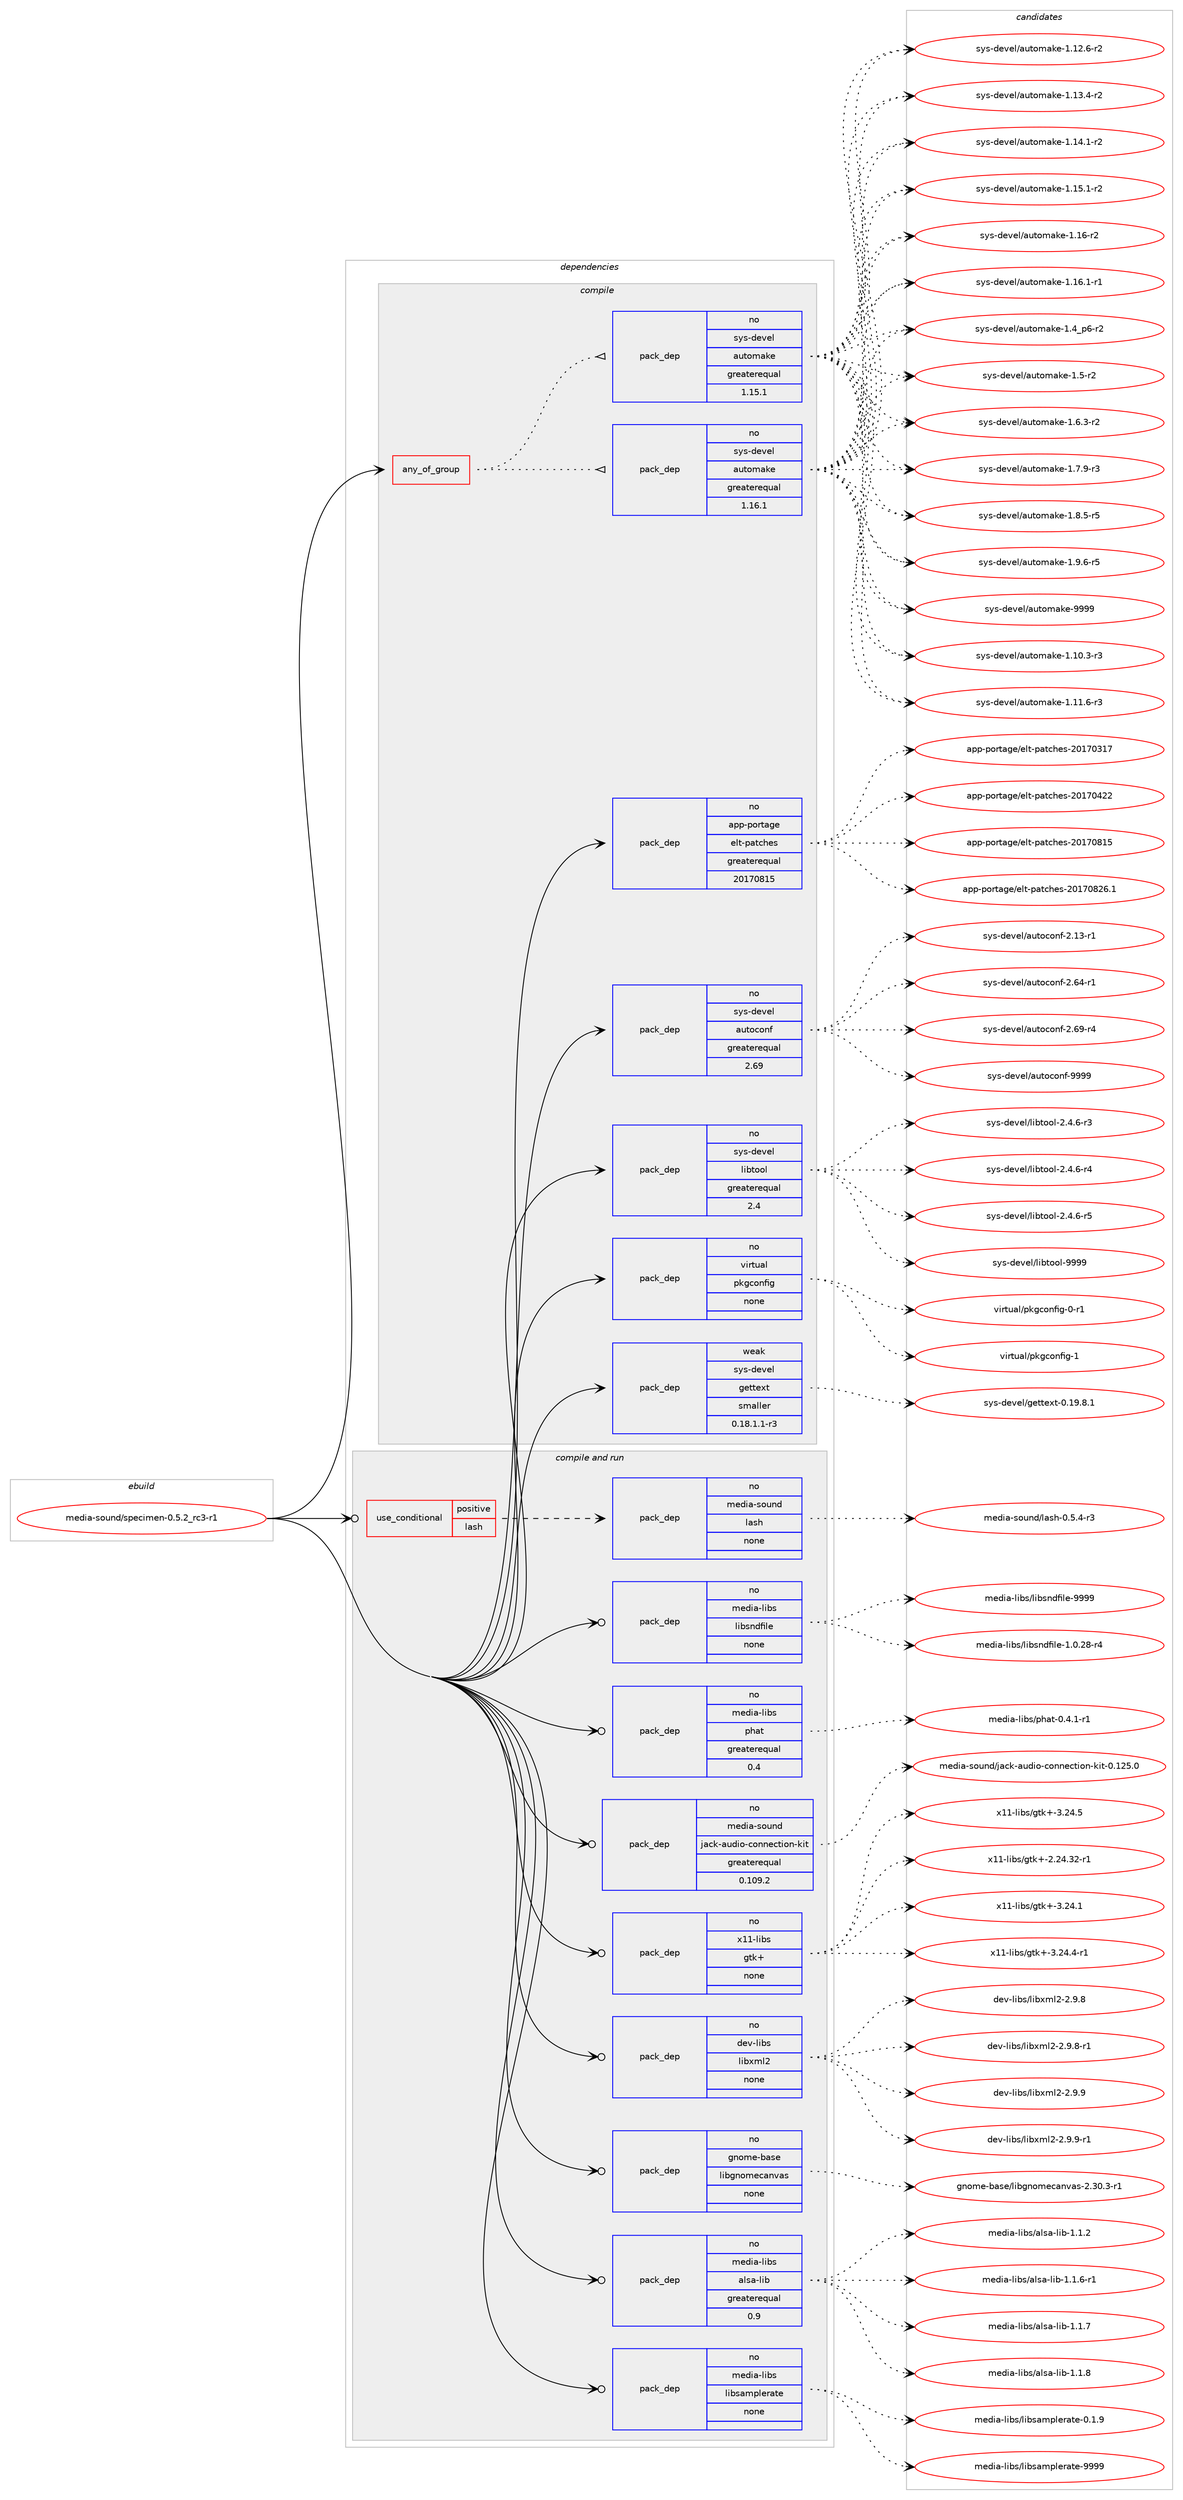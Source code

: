 digraph prolog {

# *************
# Graph options
# *************

newrank=true;
concentrate=true;
compound=true;
graph [rankdir=LR,fontname=Helvetica,fontsize=10,ranksep=1.5];#, ranksep=2.5, nodesep=0.2];
edge  [arrowhead=vee];
node  [fontname=Helvetica,fontsize=10];

# **********
# The ebuild
# **********

subgraph cluster_leftcol {
color=gray;
rank=same;
label=<<i>ebuild</i>>;
id [label="media-sound/specimen-0.5.2_rc3-r1", color=red, width=4, href="../media-sound/specimen-0.5.2_rc3-r1.svg"];
}

# ****************
# The dependencies
# ****************

subgraph cluster_midcol {
color=gray;
label=<<i>dependencies</i>>;
subgraph cluster_compile {
fillcolor="#eeeeee";
style=filled;
label=<<i>compile</i>>;
subgraph any25563 {
dependency1630792 [label=<<TABLE BORDER="0" CELLBORDER="1" CELLSPACING="0" CELLPADDING="4"><TR><TD CELLPADDING="10">any_of_group</TD></TR></TABLE>>, shape=none, color=red];subgraph pack1166190 {
dependency1630793 [label=<<TABLE BORDER="0" CELLBORDER="1" CELLSPACING="0" CELLPADDING="4" WIDTH="220"><TR><TD ROWSPAN="6" CELLPADDING="30">pack_dep</TD></TR><TR><TD WIDTH="110">no</TD></TR><TR><TD>sys-devel</TD></TR><TR><TD>automake</TD></TR><TR><TD>greaterequal</TD></TR><TR><TD>1.16.1</TD></TR></TABLE>>, shape=none, color=blue];
}
dependency1630792:e -> dependency1630793:w [weight=20,style="dotted",arrowhead="oinv"];
subgraph pack1166191 {
dependency1630794 [label=<<TABLE BORDER="0" CELLBORDER="1" CELLSPACING="0" CELLPADDING="4" WIDTH="220"><TR><TD ROWSPAN="6" CELLPADDING="30">pack_dep</TD></TR><TR><TD WIDTH="110">no</TD></TR><TR><TD>sys-devel</TD></TR><TR><TD>automake</TD></TR><TR><TD>greaterequal</TD></TR><TR><TD>1.15.1</TD></TR></TABLE>>, shape=none, color=blue];
}
dependency1630792:e -> dependency1630794:w [weight=20,style="dotted",arrowhead="oinv"];
}
id:e -> dependency1630792:w [weight=20,style="solid",arrowhead="vee"];
subgraph pack1166192 {
dependency1630795 [label=<<TABLE BORDER="0" CELLBORDER="1" CELLSPACING="0" CELLPADDING="4" WIDTH="220"><TR><TD ROWSPAN="6" CELLPADDING="30">pack_dep</TD></TR><TR><TD WIDTH="110">no</TD></TR><TR><TD>app-portage</TD></TR><TR><TD>elt-patches</TD></TR><TR><TD>greaterequal</TD></TR><TR><TD>20170815</TD></TR></TABLE>>, shape=none, color=blue];
}
id:e -> dependency1630795:w [weight=20,style="solid",arrowhead="vee"];
subgraph pack1166193 {
dependency1630796 [label=<<TABLE BORDER="0" CELLBORDER="1" CELLSPACING="0" CELLPADDING="4" WIDTH="220"><TR><TD ROWSPAN="6" CELLPADDING="30">pack_dep</TD></TR><TR><TD WIDTH="110">no</TD></TR><TR><TD>sys-devel</TD></TR><TR><TD>autoconf</TD></TR><TR><TD>greaterequal</TD></TR><TR><TD>2.69</TD></TR></TABLE>>, shape=none, color=blue];
}
id:e -> dependency1630796:w [weight=20,style="solid",arrowhead="vee"];
subgraph pack1166194 {
dependency1630797 [label=<<TABLE BORDER="0" CELLBORDER="1" CELLSPACING="0" CELLPADDING="4" WIDTH="220"><TR><TD ROWSPAN="6" CELLPADDING="30">pack_dep</TD></TR><TR><TD WIDTH="110">no</TD></TR><TR><TD>sys-devel</TD></TR><TR><TD>libtool</TD></TR><TR><TD>greaterequal</TD></TR><TR><TD>2.4</TD></TR></TABLE>>, shape=none, color=blue];
}
id:e -> dependency1630797:w [weight=20,style="solid",arrowhead="vee"];
subgraph pack1166195 {
dependency1630798 [label=<<TABLE BORDER="0" CELLBORDER="1" CELLSPACING="0" CELLPADDING="4" WIDTH="220"><TR><TD ROWSPAN="6" CELLPADDING="30">pack_dep</TD></TR><TR><TD WIDTH="110">no</TD></TR><TR><TD>virtual</TD></TR><TR><TD>pkgconfig</TD></TR><TR><TD>none</TD></TR><TR><TD></TD></TR></TABLE>>, shape=none, color=blue];
}
id:e -> dependency1630798:w [weight=20,style="solid",arrowhead="vee"];
subgraph pack1166196 {
dependency1630799 [label=<<TABLE BORDER="0" CELLBORDER="1" CELLSPACING="0" CELLPADDING="4" WIDTH="220"><TR><TD ROWSPAN="6" CELLPADDING="30">pack_dep</TD></TR><TR><TD WIDTH="110">weak</TD></TR><TR><TD>sys-devel</TD></TR><TR><TD>gettext</TD></TR><TR><TD>smaller</TD></TR><TR><TD>0.18.1.1-r3</TD></TR></TABLE>>, shape=none, color=blue];
}
id:e -> dependency1630799:w [weight=20,style="solid",arrowhead="vee"];
}
subgraph cluster_compileandrun {
fillcolor="#eeeeee";
style=filled;
label=<<i>compile and run</i>>;
subgraph cond438269 {
dependency1630800 [label=<<TABLE BORDER="0" CELLBORDER="1" CELLSPACING="0" CELLPADDING="4"><TR><TD ROWSPAN="3" CELLPADDING="10">use_conditional</TD></TR><TR><TD>positive</TD></TR><TR><TD>lash</TD></TR></TABLE>>, shape=none, color=red];
subgraph pack1166197 {
dependency1630801 [label=<<TABLE BORDER="0" CELLBORDER="1" CELLSPACING="0" CELLPADDING="4" WIDTH="220"><TR><TD ROWSPAN="6" CELLPADDING="30">pack_dep</TD></TR><TR><TD WIDTH="110">no</TD></TR><TR><TD>media-sound</TD></TR><TR><TD>lash</TD></TR><TR><TD>none</TD></TR><TR><TD></TD></TR></TABLE>>, shape=none, color=blue];
}
dependency1630800:e -> dependency1630801:w [weight=20,style="dashed",arrowhead="vee"];
}
id:e -> dependency1630800:w [weight=20,style="solid",arrowhead="odotvee"];
subgraph pack1166198 {
dependency1630802 [label=<<TABLE BORDER="0" CELLBORDER="1" CELLSPACING="0" CELLPADDING="4" WIDTH="220"><TR><TD ROWSPAN="6" CELLPADDING="30">pack_dep</TD></TR><TR><TD WIDTH="110">no</TD></TR><TR><TD>dev-libs</TD></TR><TR><TD>libxml2</TD></TR><TR><TD>none</TD></TR><TR><TD></TD></TR></TABLE>>, shape=none, color=blue];
}
id:e -> dependency1630802:w [weight=20,style="solid",arrowhead="odotvee"];
subgraph pack1166199 {
dependency1630803 [label=<<TABLE BORDER="0" CELLBORDER="1" CELLSPACING="0" CELLPADDING="4" WIDTH="220"><TR><TD ROWSPAN="6" CELLPADDING="30">pack_dep</TD></TR><TR><TD WIDTH="110">no</TD></TR><TR><TD>gnome-base</TD></TR><TR><TD>libgnomecanvas</TD></TR><TR><TD>none</TD></TR><TR><TD></TD></TR></TABLE>>, shape=none, color=blue];
}
id:e -> dependency1630803:w [weight=20,style="solid",arrowhead="odotvee"];
subgraph pack1166200 {
dependency1630804 [label=<<TABLE BORDER="0" CELLBORDER="1" CELLSPACING="0" CELLPADDING="4" WIDTH="220"><TR><TD ROWSPAN="6" CELLPADDING="30">pack_dep</TD></TR><TR><TD WIDTH="110">no</TD></TR><TR><TD>media-libs</TD></TR><TR><TD>alsa-lib</TD></TR><TR><TD>greaterequal</TD></TR><TR><TD>0.9</TD></TR></TABLE>>, shape=none, color=blue];
}
id:e -> dependency1630804:w [weight=20,style="solid",arrowhead="odotvee"];
subgraph pack1166201 {
dependency1630805 [label=<<TABLE BORDER="0" CELLBORDER="1" CELLSPACING="0" CELLPADDING="4" WIDTH="220"><TR><TD ROWSPAN="6" CELLPADDING="30">pack_dep</TD></TR><TR><TD WIDTH="110">no</TD></TR><TR><TD>media-libs</TD></TR><TR><TD>libsamplerate</TD></TR><TR><TD>none</TD></TR><TR><TD></TD></TR></TABLE>>, shape=none, color=blue];
}
id:e -> dependency1630805:w [weight=20,style="solid",arrowhead="odotvee"];
subgraph pack1166202 {
dependency1630806 [label=<<TABLE BORDER="0" CELLBORDER="1" CELLSPACING="0" CELLPADDING="4" WIDTH="220"><TR><TD ROWSPAN="6" CELLPADDING="30">pack_dep</TD></TR><TR><TD WIDTH="110">no</TD></TR><TR><TD>media-libs</TD></TR><TR><TD>libsndfile</TD></TR><TR><TD>none</TD></TR><TR><TD></TD></TR></TABLE>>, shape=none, color=blue];
}
id:e -> dependency1630806:w [weight=20,style="solid",arrowhead="odotvee"];
subgraph pack1166203 {
dependency1630807 [label=<<TABLE BORDER="0" CELLBORDER="1" CELLSPACING="0" CELLPADDING="4" WIDTH="220"><TR><TD ROWSPAN="6" CELLPADDING="30">pack_dep</TD></TR><TR><TD WIDTH="110">no</TD></TR><TR><TD>media-libs</TD></TR><TR><TD>phat</TD></TR><TR><TD>greaterequal</TD></TR><TR><TD>0.4</TD></TR></TABLE>>, shape=none, color=blue];
}
id:e -> dependency1630807:w [weight=20,style="solid",arrowhead="odotvee"];
subgraph pack1166204 {
dependency1630808 [label=<<TABLE BORDER="0" CELLBORDER="1" CELLSPACING="0" CELLPADDING="4" WIDTH="220"><TR><TD ROWSPAN="6" CELLPADDING="30">pack_dep</TD></TR><TR><TD WIDTH="110">no</TD></TR><TR><TD>media-sound</TD></TR><TR><TD>jack-audio-connection-kit</TD></TR><TR><TD>greaterequal</TD></TR><TR><TD>0.109.2</TD></TR></TABLE>>, shape=none, color=blue];
}
id:e -> dependency1630808:w [weight=20,style="solid",arrowhead="odotvee"];
subgraph pack1166205 {
dependency1630809 [label=<<TABLE BORDER="0" CELLBORDER="1" CELLSPACING="0" CELLPADDING="4" WIDTH="220"><TR><TD ROWSPAN="6" CELLPADDING="30">pack_dep</TD></TR><TR><TD WIDTH="110">no</TD></TR><TR><TD>x11-libs</TD></TR><TR><TD>gtk+</TD></TR><TR><TD>none</TD></TR><TR><TD></TD></TR></TABLE>>, shape=none, color=blue];
}
id:e -> dependency1630809:w [weight=20,style="solid",arrowhead="odotvee"];
}
subgraph cluster_run {
fillcolor="#eeeeee";
style=filled;
label=<<i>run</i>>;
}
}

# **************
# The candidates
# **************

subgraph cluster_choices {
rank=same;
color=gray;
label=<<i>candidates</i>>;

subgraph choice1166190 {
color=black;
nodesep=1;
choice11512111545100101118101108479711711611110997107101454946494846514511451 [label="sys-devel/automake-1.10.3-r3", color=red, width=4,href="../sys-devel/automake-1.10.3-r3.svg"];
choice11512111545100101118101108479711711611110997107101454946494946544511451 [label="sys-devel/automake-1.11.6-r3", color=red, width=4,href="../sys-devel/automake-1.11.6-r3.svg"];
choice11512111545100101118101108479711711611110997107101454946495046544511450 [label="sys-devel/automake-1.12.6-r2", color=red, width=4,href="../sys-devel/automake-1.12.6-r2.svg"];
choice11512111545100101118101108479711711611110997107101454946495146524511450 [label="sys-devel/automake-1.13.4-r2", color=red, width=4,href="../sys-devel/automake-1.13.4-r2.svg"];
choice11512111545100101118101108479711711611110997107101454946495246494511450 [label="sys-devel/automake-1.14.1-r2", color=red, width=4,href="../sys-devel/automake-1.14.1-r2.svg"];
choice11512111545100101118101108479711711611110997107101454946495346494511450 [label="sys-devel/automake-1.15.1-r2", color=red, width=4,href="../sys-devel/automake-1.15.1-r2.svg"];
choice1151211154510010111810110847971171161111099710710145494649544511450 [label="sys-devel/automake-1.16-r2", color=red, width=4,href="../sys-devel/automake-1.16-r2.svg"];
choice11512111545100101118101108479711711611110997107101454946495446494511449 [label="sys-devel/automake-1.16.1-r1", color=red, width=4,href="../sys-devel/automake-1.16.1-r1.svg"];
choice115121115451001011181011084797117116111109971071014549465295112544511450 [label="sys-devel/automake-1.4_p6-r2", color=red, width=4,href="../sys-devel/automake-1.4_p6-r2.svg"];
choice11512111545100101118101108479711711611110997107101454946534511450 [label="sys-devel/automake-1.5-r2", color=red, width=4,href="../sys-devel/automake-1.5-r2.svg"];
choice115121115451001011181011084797117116111109971071014549465446514511450 [label="sys-devel/automake-1.6.3-r2", color=red, width=4,href="../sys-devel/automake-1.6.3-r2.svg"];
choice115121115451001011181011084797117116111109971071014549465546574511451 [label="sys-devel/automake-1.7.9-r3", color=red, width=4,href="../sys-devel/automake-1.7.9-r3.svg"];
choice115121115451001011181011084797117116111109971071014549465646534511453 [label="sys-devel/automake-1.8.5-r5", color=red, width=4,href="../sys-devel/automake-1.8.5-r5.svg"];
choice115121115451001011181011084797117116111109971071014549465746544511453 [label="sys-devel/automake-1.9.6-r5", color=red, width=4,href="../sys-devel/automake-1.9.6-r5.svg"];
choice115121115451001011181011084797117116111109971071014557575757 [label="sys-devel/automake-9999", color=red, width=4,href="../sys-devel/automake-9999.svg"];
dependency1630793:e -> choice11512111545100101118101108479711711611110997107101454946494846514511451:w [style=dotted,weight="100"];
dependency1630793:e -> choice11512111545100101118101108479711711611110997107101454946494946544511451:w [style=dotted,weight="100"];
dependency1630793:e -> choice11512111545100101118101108479711711611110997107101454946495046544511450:w [style=dotted,weight="100"];
dependency1630793:e -> choice11512111545100101118101108479711711611110997107101454946495146524511450:w [style=dotted,weight="100"];
dependency1630793:e -> choice11512111545100101118101108479711711611110997107101454946495246494511450:w [style=dotted,weight="100"];
dependency1630793:e -> choice11512111545100101118101108479711711611110997107101454946495346494511450:w [style=dotted,weight="100"];
dependency1630793:e -> choice1151211154510010111810110847971171161111099710710145494649544511450:w [style=dotted,weight="100"];
dependency1630793:e -> choice11512111545100101118101108479711711611110997107101454946495446494511449:w [style=dotted,weight="100"];
dependency1630793:e -> choice115121115451001011181011084797117116111109971071014549465295112544511450:w [style=dotted,weight="100"];
dependency1630793:e -> choice11512111545100101118101108479711711611110997107101454946534511450:w [style=dotted,weight="100"];
dependency1630793:e -> choice115121115451001011181011084797117116111109971071014549465446514511450:w [style=dotted,weight="100"];
dependency1630793:e -> choice115121115451001011181011084797117116111109971071014549465546574511451:w [style=dotted,weight="100"];
dependency1630793:e -> choice115121115451001011181011084797117116111109971071014549465646534511453:w [style=dotted,weight="100"];
dependency1630793:e -> choice115121115451001011181011084797117116111109971071014549465746544511453:w [style=dotted,weight="100"];
dependency1630793:e -> choice115121115451001011181011084797117116111109971071014557575757:w [style=dotted,weight="100"];
}
subgraph choice1166191 {
color=black;
nodesep=1;
choice11512111545100101118101108479711711611110997107101454946494846514511451 [label="sys-devel/automake-1.10.3-r3", color=red, width=4,href="../sys-devel/automake-1.10.3-r3.svg"];
choice11512111545100101118101108479711711611110997107101454946494946544511451 [label="sys-devel/automake-1.11.6-r3", color=red, width=4,href="../sys-devel/automake-1.11.6-r3.svg"];
choice11512111545100101118101108479711711611110997107101454946495046544511450 [label="sys-devel/automake-1.12.6-r2", color=red, width=4,href="../sys-devel/automake-1.12.6-r2.svg"];
choice11512111545100101118101108479711711611110997107101454946495146524511450 [label="sys-devel/automake-1.13.4-r2", color=red, width=4,href="../sys-devel/automake-1.13.4-r2.svg"];
choice11512111545100101118101108479711711611110997107101454946495246494511450 [label="sys-devel/automake-1.14.1-r2", color=red, width=4,href="../sys-devel/automake-1.14.1-r2.svg"];
choice11512111545100101118101108479711711611110997107101454946495346494511450 [label="sys-devel/automake-1.15.1-r2", color=red, width=4,href="../sys-devel/automake-1.15.1-r2.svg"];
choice1151211154510010111810110847971171161111099710710145494649544511450 [label="sys-devel/automake-1.16-r2", color=red, width=4,href="../sys-devel/automake-1.16-r2.svg"];
choice11512111545100101118101108479711711611110997107101454946495446494511449 [label="sys-devel/automake-1.16.1-r1", color=red, width=4,href="../sys-devel/automake-1.16.1-r1.svg"];
choice115121115451001011181011084797117116111109971071014549465295112544511450 [label="sys-devel/automake-1.4_p6-r2", color=red, width=4,href="../sys-devel/automake-1.4_p6-r2.svg"];
choice11512111545100101118101108479711711611110997107101454946534511450 [label="sys-devel/automake-1.5-r2", color=red, width=4,href="../sys-devel/automake-1.5-r2.svg"];
choice115121115451001011181011084797117116111109971071014549465446514511450 [label="sys-devel/automake-1.6.3-r2", color=red, width=4,href="../sys-devel/automake-1.6.3-r2.svg"];
choice115121115451001011181011084797117116111109971071014549465546574511451 [label="sys-devel/automake-1.7.9-r3", color=red, width=4,href="../sys-devel/automake-1.7.9-r3.svg"];
choice115121115451001011181011084797117116111109971071014549465646534511453 [label="sys-devel/automake-1.8.5-r5", color=red, width=4,href="../sys-devel/automake-1.8.5-r5.svg"];
choice115121115451001011181011084797117116111109971071014549465746544511453 [label="sys-devel/automake-1.9.6-r5", color=red, width=4,href="../sys-devel/automake-1.9.6-r5.svg"];
choice115121115451001011181011084797117116111109971071014557575757 [label="sys-devel/automake-9999", color=red, width=4,href="../sys-devel/automake-9999.svg"];
dependency1630794:e -> choice11512111545100101118101108479711711611110997107101454946494846514511451:w [style=dotted,weight="100"];
dependency1630794:e -> choice11512111545100101118101108479711711611110997107101454946494946544511451:w [style=dotted,weight="100"];
dependency1630794:e -> choice11512111545100101118101108479711711611110997107101454946495046544511450:w [style=dotted,weight="100"];
dependency1630794:e -> choice11512111545100101118101108479711711611110997107101454946495146524511450:w [style=dotted,weight="100"];
dependency1630794:e -> choice11512111545100101118101108479711711611110997107101454946495246494511450:w [style=dotted,weight="100"];
dependency1630794:e -> choice11512111545100101118101108479711711611110997107101454946495346494511450:w [style=dotted,weight="100"];
dependency1630794:e -> choice1151211154510010111810110847971171161111099710710145494649544511450:w [style=dotted,weight="100"];
dependency1630794:e -> choice11512111545100101118101108479711711611110997107101454946495446494511449:w [style=dotted,weight="100"];
dependency1630794:e -> choice115121115451001011181011084797117116111109971071014549465295112544511450:w [style=dotted,weight="100"];
dependency1630794:e -> choice11512111545100101118101108479711711611110997107101454946534511450:w [style=dotted,weight="100"];
dependency1630794:e -> choice115121115451001011181011084797117116111109971071014549465446514511450:w [style=dotted,weight="100"];
dependency1630794:e -> choice115121115451001011181011084797117116111109971071014549465546574511451:w [style=dotted,weight="100"];
dependency1630794:e -> choice115121115451001011181011084797117116111109971071014549465646534511453:w [style=dotted,weight="100"];
dependency1630794:e -> choice115121115451001011181011084797117116111109971071014549465746544511453:w [style=dotted,weight="100"];
dependency1630794:e -> choice115121115451001011181011084797117116111109971071014557575757:w [style=dotted,weight="100"];
}
subgraph choice1166192 {
color=black;
nodesep=1;
choice97112112451121111141169710310147101108116451129711699104101115455048495548514955 [label="app-portage/elt-patches-20170317", color=red, width=4,href="../app-portage/elt-patches-20170317.svg"];
choice97112112451121111141169710310147101108116451129711699104101115455048495548525050 [label="app-portage/elt-patches-20170422", color=red, width=4,href="../app-portage/elt-patches-20170422.svg"];
choice97112112451121111141169710310147101108116451129711699104101115455048495548564953 [label="app-portage/elt-patches-20170815", color=red, width=4,href="../app-portage/elt-patches-20170815.svg"];
choice971121124511211111411697103101471011081164511297116991041011154550484955485650544649 [label="app-portage/elt-patches-20170826.1", color=red, width=4,href="../app-portage/elt-patches-20170826.1.svg"];
dependency1630795:e -> choice97112112451121111141169710310147101108116451129711699104101115455048495548514955:w [style=dotted,weight="100"];
dependency1630795:e -> choice97112112451121111141169710310147101108116451129711699104101115455048495548525050:w [style=dotted,weight="100"];
dependency1630795:e -> choice97112112451121111141169710310147101108116451129711699104101115455048495548564953:w [style=dotted,weight="100"];
dependency1630795:e -> choice971121124511211111411697103101471011081164511297116991041011154550484955485650544649:w [style=dotted,weight="100"];
}
subgraph choice1166193 {
color=black;
nodesep=1;
choice1151211154510010111810110847971171161119911111010245504649514511449 [label="sys-devel/autoconf-2.13-r1", color=red, width=4,href="../sys-devel/autoconf-2.13-r1.svg"];
choice1151211154510010111810110847971171161119911111010245504654524511449 [label="sys-devel/autoconf-2.64-r1", color=red, width=4,href="../sys-devel/autoconf-2.64-r1.svg"];
choice1151211154510010111810110847971171161119911111010245504654574511452 [label="sys-devel/autoconf-2.69-r4", color=red, width=4,href="../sys-devel/autoconf-2.69-r4.svg"];
choice115121115451001011181011084797117116111991111101024557575757 [label="sys-devel/autoconf-9999", color=red, width=4,href="../sys-devel/autoconf-9999.svg"];
dependency1630796:e -> choice1151211154510010111810110847971171161119911111010245504649514511449:w [style=dotted,weight="100"];
dependency1630796:e -> choice1151211154510010111810110847971171161119911111010245504654524511449:w [style=dotted,weight="100"];
dependency1630796:e -> choice1151211154510010111810110847971171161119911111010245504654574511452:w [style=dotted,weight="100"];
dependency1630796:e -> choice115121115451001011181011084797117116111991111101024557575757:w [style=dotted,weight="100"];
}
subgraph choice1166194 {
color=black;
nodesep=1;
choice1151211154510010111810110847108105981161111111084550465246544511451 [label="sys-devel/libtool-2.4.6-r3", color=red, width=4,href="../sys-devel/libtool-2.4.6-r3.svg"];
choice1151211154510010111810110847108105981161111111084550465246544511452 [label="sys-devel/libtool-2.4.6-r4", color=red, width=4,href="../sys-devel/libtool-2.4.6-r4.svg"];
choice1151211154510010111810110847108105981161111111084550465246544511453 [label="sys-devel/libtool-2.4.6-r5", color=red, width=4,href="../sys-devel/libtool-2.4.6-r5.svg"];
choice1151211154510010111810110847108105981161111111084557575757 [label="sys-devel/libtool-9999", color=red, width=4,href="../sys-devel/libtool-9999.svg"];
dependency1630797:e -> choice1151211154510010111810110847108105981161111111084550465246544511451:w [style=dotted,weight="100"];
dependency1630797:e -> choice1151211154510010111810110847108105981161111111084550465246544511452:w [style=dotted,weight="100"];
dependency1630797:e -> choice1151211154510010111810110847108105981161111111084550465246544511453:w [style=dotted,weight="100"];
dependency1630797:e -> choice1151211154510010111810110847108105981161111111084557575757:w [style=dotted,weight="100"];
}
subgraph choice1166195 {
color=black;
nodesep=1;
choice11810511411611797108471121071039911111010210510345484511449 [label="virtual/pkgconfig-0-r1", color=red, width=4,href="../virtual/pkgconfig-0-r1.svg"];
choice1181051141161179710847112107103991111101021051034549 [label="virtual/pkgconfig-1", color=red, width=4,href="../virtual/pkgconfig-1.svg"];
dependency1630798:e -> choice11810511411611797108471121071039911111010210510345484511449:w [style=dotted,weight="100"];
dependency1630798:e -> choice1181051141161179710847112107103991111101021051034549:w [style=dotted,weight="100"];
}
subgraph choice1166196 {
color=black;
nodesep=1;
choice1151211154510010111810110847103101116116101120116454846495746564649 [label="sys-devel/gettext-0.19.8.1", color=red, width=4,href="../sys-devel/gettext-0.19.8.1.svg"];
dependency1630799:e -> choice1151211154510010111810110847103101116116101120116454846495746564649:w [style=dotted,weight="100"];
}
subgraph choice1166197 {
color=black;
nodesep=1;
choice109101100105974511511111711010047108971151044548465346524511451 [label="media-sound/lash-0.5.4-r3", color=red, width=4,href="../media-sound/lash-0.5.4-r3.svg"];
dependency1630801:e -> choice109101100105974511511111711010047108971151044548465346524511451:w [style=dotted,weight="100"];
}
subgraph choice1166198 {
color=black;
nodesep=1;
choice1001011184510810598115471081059812010910850455046574656 [label="dev-libs/libxml2-2.9.8", color=red, width=4,href="../dev-libs/libxml2-2.9.8.svg"];
choice10010111845108105981154710810598120109108504550465746564511449 [label="dev-libs/libxml2-2.9.8-r1", color=red, width=4,href="../dev-libs/libxml2-2.9.8-r1.svg"];
choice1001011184510810598115471081059812010910850455046574657 [label="dev-libs/libxml2-2.9.9", color=red, width=4,href="../dev-libs/libxml2-2.9.9.svg"];
choice10010111845108105981154710810598120109108504550465746574511449 [label="dev-libs/libxml2-2.9.9-r1", color=red, width=4,href="../dev-libs/libxml2-2.9.9-r1.svg"];
dependency1630802:e -> choice1001011184510810598115471081059812010910850455046574656:w [style=dotted,weight="100"];
dependency1630802:e -> choice10010111845108105981154710810598120109108504550465746564511449:w [style=dotted,weight="100"];
dependency1630802:e -> choice1001011184510810598115471081059812010910850455046574657:w [style=dotted,weight="100"];
dependency1630802:e -> choice10010111845108105981154710810598120109108504550465746574511449:w [style=dotted,weight="100"];
}
subgraph choice1166199 {
color=black;
nodesep=1;
choice1031101111091014598971151014710810598103110111109101999711011897115455046514846514511449 [label="gnome-base/libgnomecanvas-2.30.3-r1", color=red, width=4,href="../gnome-base/libgnomecanvas-2.30.3-r1.svg"];
dependency1630803:e -> choice1031101111091014598971151014710810598103110111109101999711011897115455046514846514511449:w [style=dotted,weight="100"];
}
subgraph choice1166200 {
color=black;
nodesep=1;
choice1091011001059745108105981154797108115974510810598454946494650 [label="media-libs/alsa-lib-1.1.2", color=red, width=4,href="../media-libs/alsa-lib-1.1.2.svg"];
choice10910110010597451081059811547971081159745108105984549464946544511449 [label="media-libs/alsa-lib-1.1.6-r1", color=red, width=4,href="../media-libs/alsa-lib-1.1.6-r1.svg"];
choice1091011001059745108105981154797108115974510810598454946494655 [label="media-libs/alsa-lib-1.1.7", color=red, width=4,href="../media-libs/alsa-lib-1.1.7.svg"];
choice1091011001059745108105981154797108115974510810598454946494656 [label="media-libs/alsa-lib-1.1.8", color=red, width=4,href="../media-libs/alsa-lib-1.1.8.svg"];
dependency1630804:e -> choice1091011001059745108105981154797108115974510810598454946494650:w [style=dotted,weight="100"];
dependency1630804:e -> choice10910110010597451081059811547971081159745108105984549464946544511449:w [style=dotted,weight="100"];
dependency1630804:e -> choice1091011001059745108105981154797108115974510810598454946494655:w [style=dotted,weight="100"];
dependency1630804:e -> choice1091011001059745108105981154797108115974510810598454946494656:w [style=dotted,weight="100"];
}
subgraph choice1166201 {
color=black;
nodesep=1;
choice10910110010597451081059811547108105981159710911210810111497116101454846494657 [label="media-libs/libsamplerate-0.1.9", color=red, width=4,href="../media-libs/libsamplerate-0.1.9.svg"];
choice109101100105974510810598115471081059811597109112108101114971161014557575757 [label="media-libs/libsamplerate-9999", color=red, width=4,href="../media-libs/libsamplerate-9999.svg"];
dependency1630805:e -> choice10910110010597451081059811547108105981159710911210810111497116101454846494657:w [style=dotted,weight="100"];
dependency1630805:e -> choice109101100105974510810598115471081059811597109112108101114971161014557575757:w [style=dotted,weight="100"];
}
subgraph choice1166202 {
color=black;
nodesep=1;
choice1091011001059745108105981154710810598115110100102105108101454946484650564511452 [label="media-libs/libsndfile-1.0.28-r4", color=red, width=4,href="../media-libs/libsndfile-1.0.28-r4.svg"];
choice10910110010597451081059811547108105981151101001021051081014557575757 [label="media-libs/libsndfile-9999", color=red, width=4,href="../media-libs/libsndfile-9999.svg"];
dependency1630806:e -> choice1091011001059745108105981154710810598115110100102105108101454946484650564511452:w [style=dotted,weight="100"];
dependency1630806:e -> choice10910110010597451081059811547108105981151101001021051081014557575757:w [style=dotted,weight="100"];
}
subgraph choice1166203 {
color=black;
nodesep=1;
choice10910110010597451081059811547112104971164548465246494511449 [label="media-libs/phat-0.4.1-r1", color=red, width=4,href="../media-libs/phat-0.4.1-r1.svg"];
dependency1630807:e -> choice10910110010597451081059811547112104971164548465246494511449:w [style=dotted,weight="100"];
}
subgraph choice1166204 {
color=black;
nodesep=1;
choice10910110010597451151111171101004710697991074597117100105111459911111011010199116105111110451071051164548464950534648 [label="media-sound/jack-audio-connection-kit-0.125.0", color=red, width=4,href="../media-sound/jack-audio-connection-kit-0.125.0.svg"];
dependency1630808:e -> choice10910110010597451151111171101004710697991074597117100105111459911111011010199116105111110451071051164548464950534648:w [style=dotted,weight="100"];
}
subgraph choice1166205 {
color=black;
nodesep=1;
choice12049494510810598115471031161074345504650524651504511449 [label="x11-libs/gtk+-2.24.32-r1", color=red, width=4,href="../x11-libs/gtk+-2.24.32-r1.svg"];
choice12049494510810598115471031161074345514650524649 [label="x11-libs/gtk+-3.24.1", color=red, width=4,href="../x11-libs/gtk+-3.24.1.svg"];
choice120494945108105981154710311610743455146505246524511449 [label="x11-libs/gtk+-3.24.4-r1", color=red, width=4,href="../x11-libs/gtk+-3.24.4-r1.svg"];
choice12049494510810598115471031161074345514650524653 [label="x11-libs/gtk+-3.24.5", color=red, width=4,href="../x11-libs/gtk+-3.24.5.svg"];
dependency1630809:e -> choice12049494510810598115471031161074345504650524651504511449:w [style=dotted,weight="100"];
dependency1630809:e -> choice12049494510810598115471031161074345514650524649:w [style=dotted,weight="100"];
dependency1630809:e -> choice120494945108105981154710311610743455146505246524511449:w [style=dotted,weight="100"];
dependency1630809:e -> choice12049494510810598115471031161074345514650524653:w [style=dotted,weight="100"];
}
}

}
